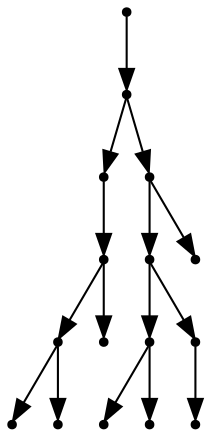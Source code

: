 digraph {
  15 [shape=point];
  14 [shape=point];
  5 [shape=point];
  4 [shape=point];
  2 [shape=point];
  0 [shape=point];
  1 [shape=point];
  3 [shape=point];
  13 [shape=point];
  11 [shape=point];
  8 [shape=point];
  6 [shape=point];
  7 [shape=point];
  10 [shape=point];
  9 [shape=point];
  12 [shape=point];
15 -> 14;
14 -> 5;
5 -> 4;
4 -> 2;
2 -> 0;
2 -> 1;
4 -> 3;
14 -> 13;
13 -> 11;
11 -> 8;
8 -> 6;
8 -> 7;
11 -> 10;
10 -> 9;
13 -> 12;
}
